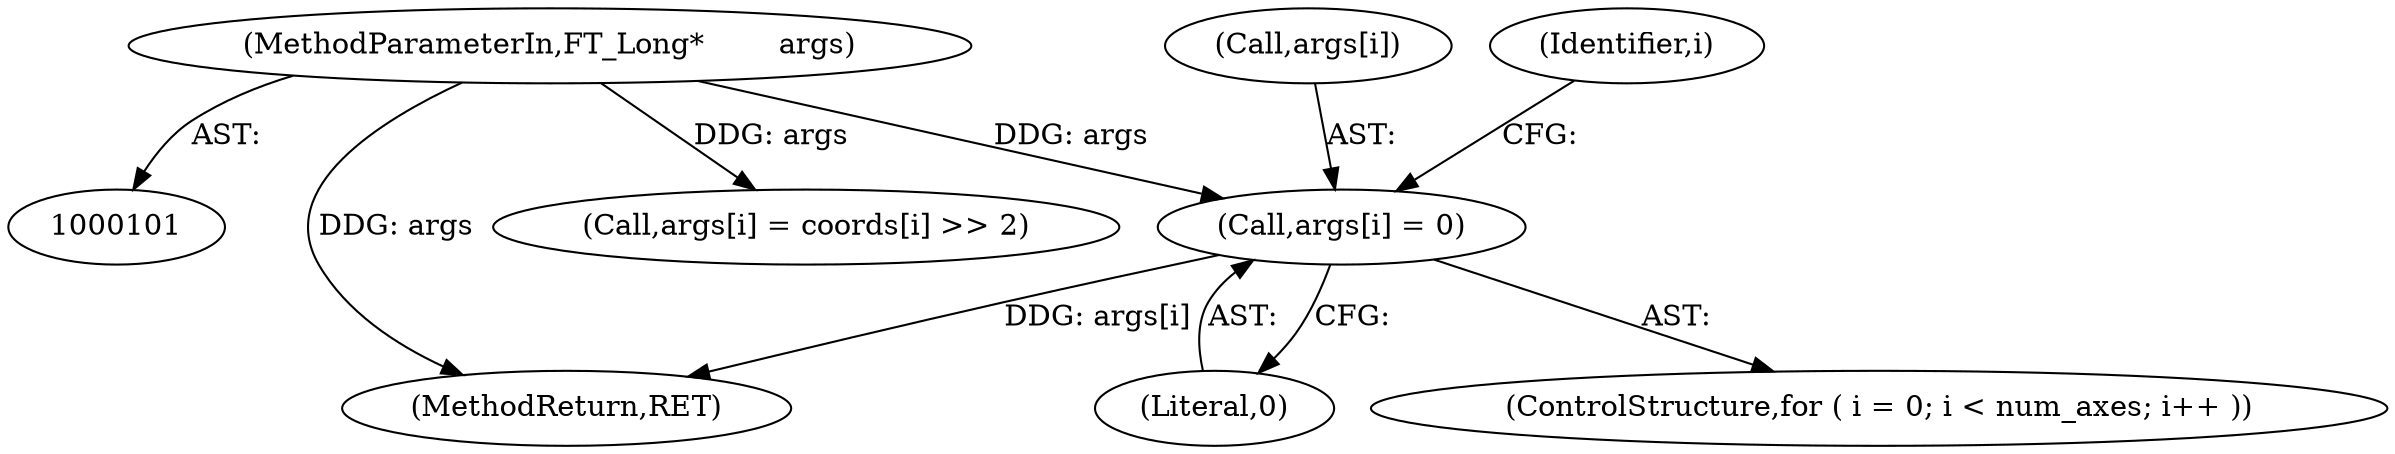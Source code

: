 digraph "0_savannah_29c759284e305ec428703c9a5831d0b1fc3497ef@array" {
"1000178" [label="(Call,args[i] = 0)"];
"1000103" [label="(MethodParameterIn,FT_Long*        args)"];
"1000158" [label="(Call,args[i] = coords[i] >> 2)"];
"1000178" [label="(Call,args[i] = 0)"];
"1000183" [label="(MethodReturn,RET)"];
"1000179" [label="(Call,args[i])"];
"1000177" [label="(Identifier,i)"];
"1000169" [label="(ControlStructure,for ( i = 0; i < num_axes; i++ ))"];
"1000103" [label="(MethodParameterIn,FT_Long*        args)"];
"1000182" [label="(Literal,0)"];
"1000178" -> "1000169"  [label="AST: "];
"1000178" -> "1000182"  [label="CFG: "];
"1000179" -> "1000178"  [label="AST: "];
"1000182" -> "1000178"  [label="AST: "];
"1000177" -> "1000178"  [label="CFG: "];
"1000178" -> "1000183"  [label="DDG: args[i]"];
"1000103" -> "1000178"  [label="DDG: args"];
"1000103" -> "1000101"  [label="AST: "];
"1000103" -> "1000183"  [label="DDG: args"];
"1000103" -> "1000158"  [label="DDG: args"];
}
